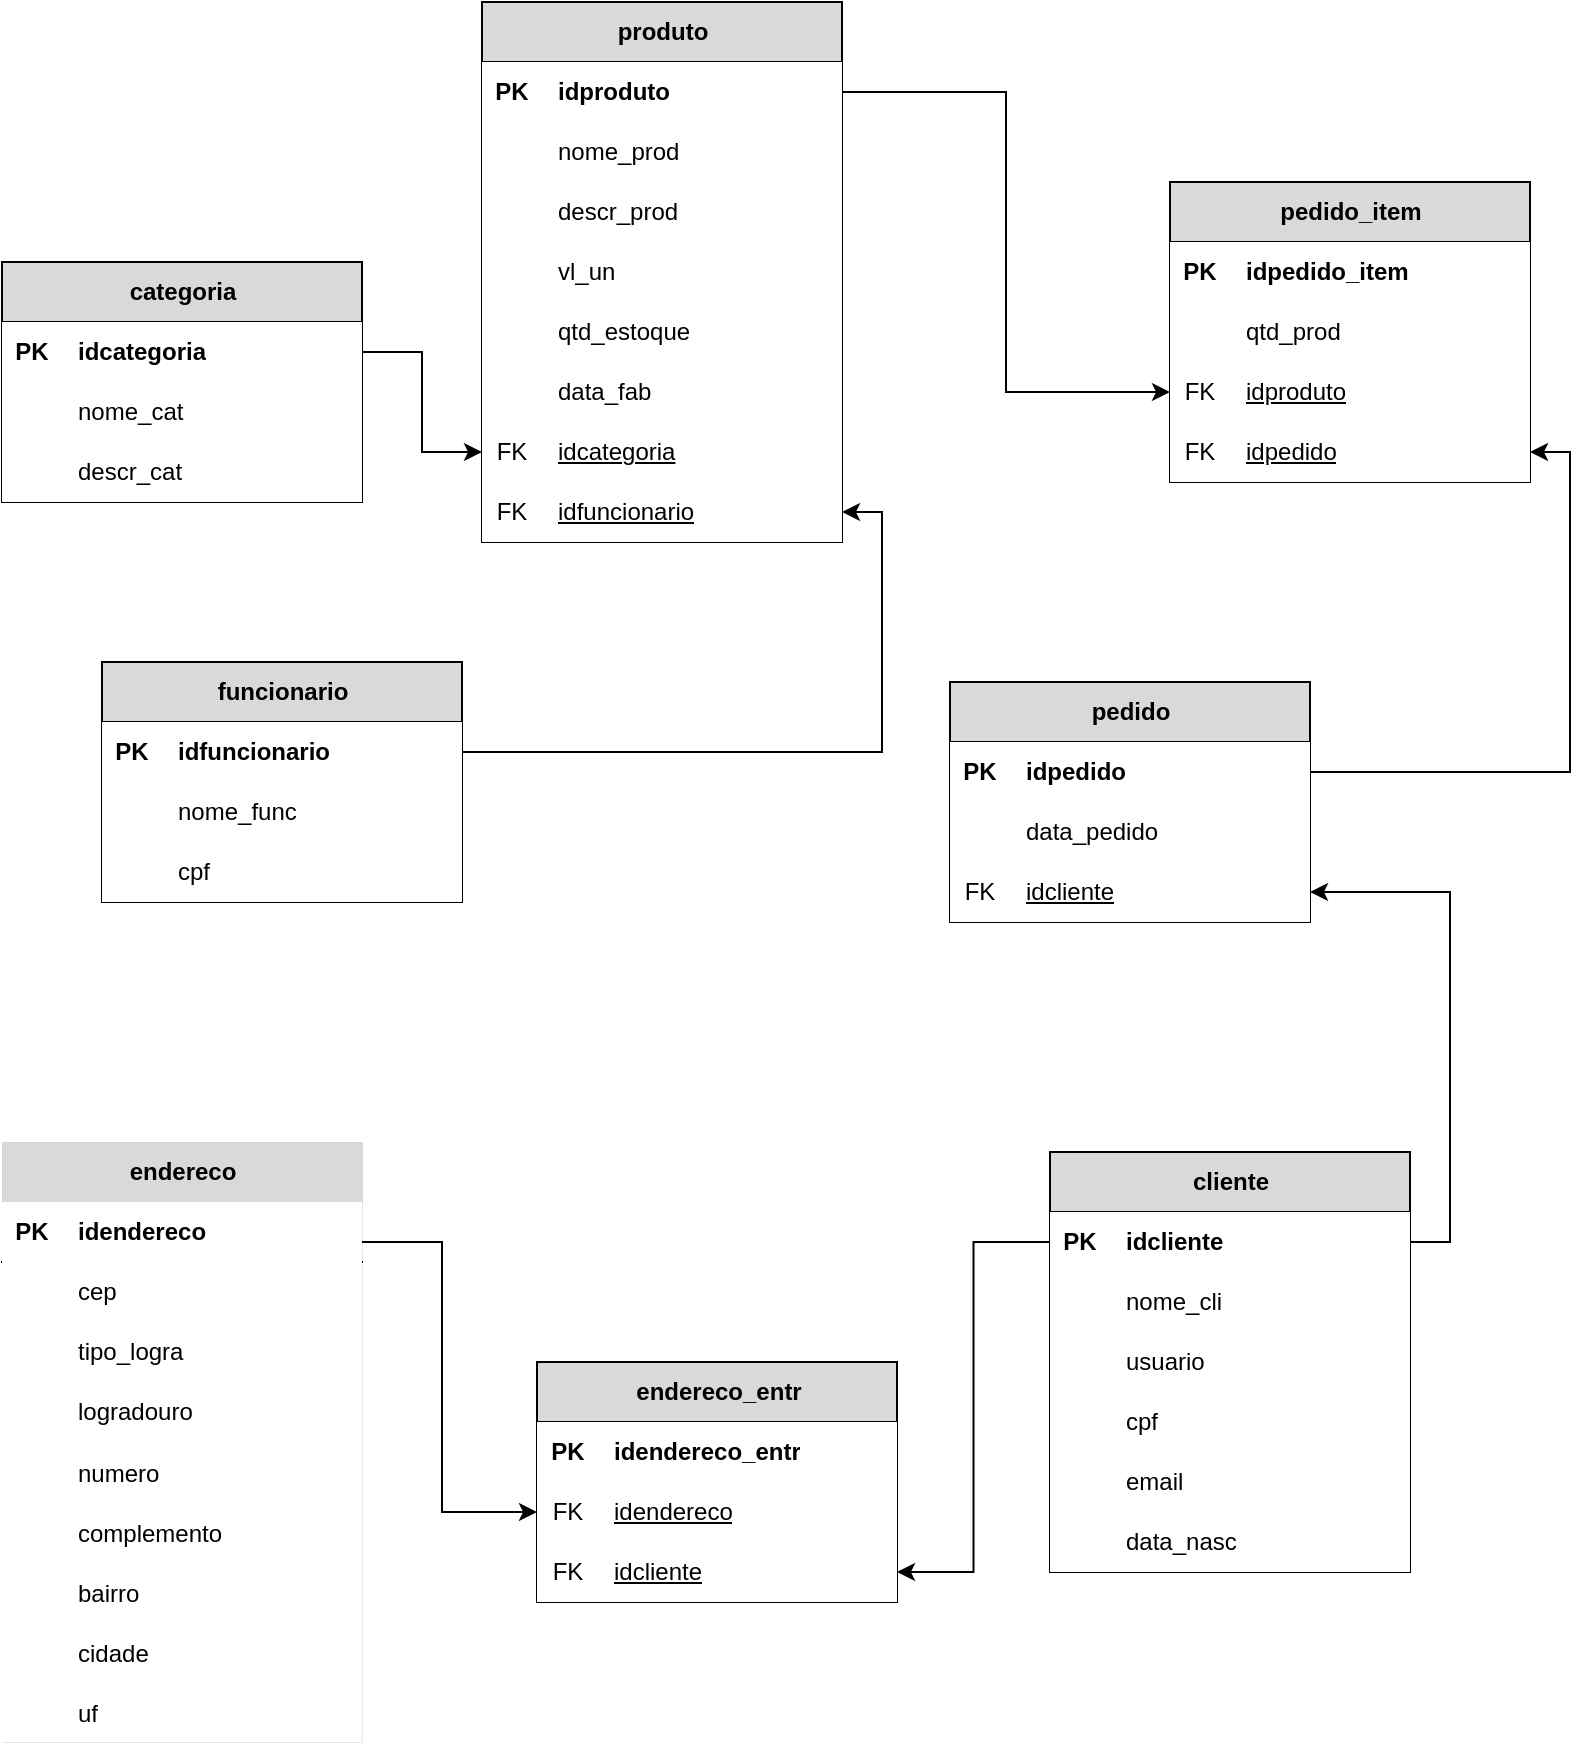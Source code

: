 <mxfile version="21.6.8" type="device">
  <diagram name="Página-1" id="SqlfIfdP9jmHgdtaWVgA">
    <mxGraphModel dx="1671" dy="875" grid="1" gridSize="10" guides="1" tooltips="1" connect="1" arrows="1" fold="1" page="1" pageScale="1" pageWidth="827" pageHeight="1169" math="0" shadow="0">
      <root>
        <mxCell id="0" />
        <mxCell id="1" parent="0" />
        <object label="produto" teste="" id="trJYCYv_zOvVuftPMoXg-10">
          <mxCell style="shape=table;startSize=30;container=1;collapsible=1;childLayout=tableLayout;fixedRows=1;rowLines=0;fontStyle=1;align=center;resizeLast=1;html=1;fillColor=#D9D9D9;swimlaneLine=1;" parent="1" vertex="1">
            <mxGeometry x="260" y="270" width="180" height="270" as="geometry">
              <mxRectangle x="304" y="270" width="90" height="30" as="alternateBounds" />
            </mxGeometry>
          </mxCell>
        </object>
        <mxCell id="trJYCYv_zOvVuftPMoXg-11" value="" style="shape=tableRow;horizontal=0;startSize=0;swimlaneHead=0;swimlaneBody=0;collapsible=0;dropTarget=0;points=[[0,0.5],[1,0.5]];portConstraint=eastwest;top=0;left=0;right=0;bottom=1;" parent="trJYCYv_zOvVuftPMoXg-10" vertex="1">
          <mxGeometry y="30" width="180" height="30" as="geometry" />
        </mxCell>
        <mxCell id="trJYCYv_zOvVuftPMoXg-12" value="PK" style="shape=partialRectangle;connectable=0;top=0;left=0;bottom=0;right=0;fontStyle=1;overflow=hidden;whiteSpace=wrap;html=1;" parent="trJYCYv_zOvVuftPMoXg-11" vertex="1">
          <mxGeometry width="30" height="30" as="geometry">
            <mxRectangle width="30" height="30" as="alternateBounds" />
          </mxGeometry>
        </mxCell>
        <mxCell id="trJYCYv_zOvVuftPMoXg-13" value="idproduto" style="shape=partialRectangle;connectable=0;top=0;left=0;bottom=0;right=0;align=left;spacingLeft=6;fontStyle=1;overflow=hidden;whiteSpace=wrap;html=1;" parent="trJYCYv_zOvVuftPMoXg-11" vertex="1">
          <mxGeometry x="30" width="150" height="30" as="geometry">
            <mxRectangle width="150" height="30" as="alternateBounds" />
          </mxGeometry>
        </mxCell>
        <mxCell id="trJYCYv_zOvVuftPMoXg-14" value="" style="shape=tableRow;horizontal=0;startSize=0;swimlaneHead=0;swimlaneBody=0;collapsible=0;dropTarget=0;points=[[0,0.5],[1,0.5]];portConstraint=eastwest;top=0;left=0;right=0;bottom=0;" parent="trJYCYv_zOvVuftPMoXg-10" vertex="1">
          <mxGeometry y="60" width="180" height="30" as="geometry" />
        </mxCell>
        <mxCell id="trJYCYv_zOvVuftPMoXg-15" value="" style="shape=partialRectangle;connectable=0;top=0;left=0;bottom=0;right=0;editable=1;overflow=hidden;whiteSpace=wrap;html=1;" parent="trJYCYv_zOvVuftPMoXg-14" vertex="1">
          <mxGeometry width="30" height="30" as="geometry">
            <mxRectangle width="30" height="30" as="alternateBounds" />
          </mxGeometry>
        </mxCell>
        <mxCell id="trJYCYv_zOvVuftPMoXg-16" value="nome_prod" style="shape=partialRectangle;connectable=0;top=0;left=0;bottom=0;right=0;align=left;spacingLeft=6;overflow=hidden;whiteSpace=wrap;html=1;" parent="trJYCYv_zOvVuftPMoXg-14" vertex="1">
          <mxGeometry x="30" width="150" height="30" as="geometry">
            <mxRectangle width="150" height="30" as="alternateBounds" />
          </mxGeometry>
        </mxCell>
        <mxCell id="trJYCYv_zOvVuftPMoXg-17" value="" style="shape=tableRow;horizontal=0;startSize=0;swimlaneHead=0;swimlaneBody=0;collapsible=0;dropTarget=0;points=[[0,0.5],[1,0.5]];portConstraint=eastwest;top=0;left=0;right=0;bottom=0;" parent="trJYCYv_zOvVuftPMoXg-10" vertex="1">
          <mxGeometry y="90" width="180" height="30" as="geometry" />
        </mxCell>
        <mxCell id="trJYCYv_zOvVuftPMoXg-18" value="" style="shape=partialRectangle;connectable=0;top=0;left=0;bottom=0;right=0;editable=1;overflow=hidden;whiteSpace=wrap;html=1;" parent="trJYCYv_zOvVuftPMoXg-17" vertex="1">
          <mxGeometry width="30" height="30" as="geometry">
            <mxRectangle width="30" height="30" as="alternateBounds" />
          </mxGeometry>
        </mxCell>
        <mxCell id="trJYCYv_zOvVuftPMoXg-19" value="descr_prod" style="shape=partialRectangle;connectable=0;top=0;left=0;bottom=0;right=0;align=left;spacingLeft=6;overflow=hidden;whiteSpace=wrap;html=1;" parent="trJYCYv_zOvVuftPMoXg-17" vertex="1">
          <mxGeometry x="30" width="150" height="30" as="geometry">
            <mxRectangle width="150" height="30" as="alternateBounds" />
          </mxGeometry>
        </mxCell>
        <mxCell id="trJYCYv_zOvVuftPMoXg-20" value="" style="shape=tableRow;horizontal=0;startSize=0;swimlaneHead=0;swimlaneBody=0;collapsible=0;dropTarget=0;points=[[0,0.5],[1,0.5]];portConstraint=eastwest;top=0;left=0;right=0;bottom=0;" parent="trJYCYv_zOvVuftPMoXg-10" vertex="1">
          <mxGeometry y="120" width="180" height="30" as="geometry" />
        </mxCell>
        <mxCell id="trJYCYv_zOvVuftPMoXg-21" value="" style="shape=partialRectangle;connectable=0;top=0;left=0;bottom=0;right=0;editable=1;overflow=hidden;whiteSpace=wrap;html=1;" parent="trJYCYv_zOvVuftPMoXg-20" vertex="1">
          <mxGeometry width="30" height="30" as="geometry">
            <mxRectangle width="30" height="30" as="alternateBounds" />
          </mxGeometry>
        </mxCell>
        <mxCell id="trJYCYv_zOvVuftPMoXg-22" value="vl_un" style="shape=partialRectangle;connectable=0;top=0;left=0;bottom=0;right=0;align=left;spacingLeft=6;overflow=hidden;whiteSpace=wrap;html=1;" parent="trJYCYv_zOvVuftPMoXg-20" vertex="1">
          <mxGeometry x="30" width="150" height="30" as="geometry">
            <mxRectangle width="150" height="30" as="alternateBounds" />
          </mxGeometry>
        </mxCell>
        <mxCell id="trJYCYv_zOvVuftPMoXg-48" value="" style="shape=tableRow;horizontal=0;startSize=0;swimlaneHead=0;swimlaneBody=0;collapsible=0;dropTarget=0;points=[[0,0.5],[1,0.5]];portConstraint=eastwest;top=0;left=0;right=0;bottom=0;fontFamily=Helvetica;fontSize=12;html=1;" parent="trJYCYv_zOvVuftPMoXg-10" vertex="1">
          <mxGeometry y="150" width="180" height="30" as="geometry" />
        </mxCell>
        <mxCell id="trJYCYv_zOvVuftPMoXg-49" value="" style="shape=partialRectangle;connectable=0;top=0;left=0;bottom=0;right=0;editable=1;overflow=hidden;fontFamily=Helvetica;fontSize=12;html=1;" parent="trJYCYv_zOvVuftPMoXg-48" vertex="1">
          <mxGeometry width="30" height="30" as="geometry">
            <mxRectangle width="30" height="30" as="alternateBounds" />
          </mxGeometry>
        </mxCell>
        <mxCell id="trJYCYv_zOvVuftPMoXg-50" value="qtd_estoque" style="shape=partialRectangle;connectable=0;top=0;left=0;bottom=0;right=0;align=left;spacingLeft=6;overflow=hidden;fontFamily=Helvetica;fontSize=12;html=1;" parent="trJYCYv_zOvVuftPMoXg-48" vertex="1">
          <mxGeometry x="30" width="150" height="30" as="geometry">
            <mxRectangle width="150" height="30" as="alternateBounds" />
          </mxGeometry>
        </mxCell>
        <mxCell id="trJYCYv_zOvVuftPMoXg-40" value="" style="shape=tableRow;horizontal=0;startSize=0;swimlaneHead=0;swimlaneBody=0;collapsible=0;dropTarget=0;points=[[0,0.5],[1,0.5]];portConstraint=eastwest;top=0;left=0;right=0;bottom=0;" parent="trJYCYv_zOvVuftPMoXg-10" vertex="1">
          <mxGeometry y="180" width="180" height="30" as="geometry" />
        </mxCell>
        <mxCell id="trJYCYv_zOvVuftPMoXg-41" value="" style="shape=partialRectangle;connectable=0;top=0;left=0;bottom=0;right=0;editable=1;overflow=hidden;whiteSpace=wrap;html=1;" parent="trJYCYv_zOvVuftPMoXg-40" vertex="1">
          <mxGeometry width="30" height="30" as="geometry">
            <mxRectangle width="30" height="30" as="alternateBounds" />
          </mxGeometry>
        </mxCell>
        <mxCell id="trJYCYv_zOvVuftPMoXg-42" value="data_fab" style="shape=partialRectangle;connectable=0;top=0;left=0;bottom=0;right=0;align=left;spacingLeft=6;overflow=hidden;whiteSpace=wrap;html=1;" parent="trJYCYv_zOvVuftPMoXg-40" vertex="1">
          <mxGeometry x="30" width="150" height="30" as="geometry">
            <mxRectangle width="150" height="30" as="alternateBounds" />
          </mxGeometry>
        </mxCell>
        <mxCell id="trJYCYv_zOvVuftPMoXg-67" value="" style="shape=tableRow;horizontal=0;startSize=0;swimlaneHead=0;swimlaneBody=0;collapsible=0;dropTarget=0;points=[[0,0.5],[1,0.5]];portConstraint=eastwest;top=0;left=0;right=0;bottom=0;fontFamily=Helvetica;fontSize=12;html=1;" parent="trJYCYv_zOvVuftPMoXg-10" vertex="1">
          <mxGeometry y="210" width="180" height="30" as="geometry" />
        </mxCell>
        <mxCell id="trJYCYv_zOvVuftPMoXg-68" value="FK" style="shape=partialRectangle;connectable=0;top=0;left=0;bottom=0;right=0;fontStyle=0;overflow=hidden;whiteSpace=wrap;html=1;fontFamily=Helvetica;fontSize=12;" parent="trJYCYv_zOvVuftPMoXg-67" vertex="1">
          <mxGeometry width="30" height="30" as="geometry">
            <mxRectangle width="30" height="30" as="alternateBounds" />
          </mxGeometry>
        </mxCell>
        <mxCell id="trJYCYv_zOvVuftPMoXg-69" value="idcategoria" style="shape=partialRectangle;connectable=0;top=0;left=0;bottom=0;right=0;align=left;spacingLeft=6;fontStyle=4;overflow=hidden;whiteSpace=wrap;html=1;fontFamily=Helvetica;fontSize=12;" parent="trJYCYv_zOvVuftPMoXg-67" vertex="1">
          <mxGeometry x="30" width="150" height="30" as="geometry">
            <mxRectangle width="150" height="30" as="alternateBounds" />
          </mxGeometry>
        </mxCell>
        <mxCell id="72W1uvyAMA6J5yTFN06m-13" value="" style="shape=tableRow;horizontal=0;startSize=0;swimlaneHead=0;swimlaneBody=0;collapsible=0;dropTarget=0;points=[[0,0.5],[1,0.5]];portConstraint=eastwest;top=0;left=0;right=0;bottom=0;fontFamily=Helvetica;fontSize=12;html=1;" vertex="1" parent="trJYCYv_zOvVuftPMoXg-10">
          <mxGeometry y="240" width="180" height="30" as="geometry" />
        </mxCell>
        <mxCell id="72W1uvyAMA6J5yTFN06m-14" value="FK" style="shape=partialRectangle;connectable=0;top=0;left=0;bottom=0;right=0;fontStyle=0;overflow=hidden;whiteSpace=wrap;html=1;fontFamily=Helvetica;fontSize=12;" vertex="1" parent="72W1uvyAMA6J5yTFN06m-13">
          <mxGeometry width="30" height="30" as="geometry">
            <mxRectangle width="30" height="30" as="alternateBounds" />
          </mxGeometry>
        </mxCell>
        <mxCell id="72W1uvyAMA6J5yTFN06m-15" value="idfuncionario" style="shape=partialRectangle;connectable=0;top=0;left=0;bottom=0;right=0;align=left;spacingLeft=6;fontStyle=4;overflow=hidden;whiteSpace=wrap;html=1;fontFamily=Helvetica;fontSize=12;" vertex="1" parent="72W1uvyAMA6J5yTFN06m-13">
          <mxGeometry x="30" width="150" height="30" as="geometry">
            <mxRectangle width="150" height="30" as="alternateBounds" />
          </mxGeometry>
        </mxCell>
        <mxCell id="trJYCYv_zOvVuftPMoXg-51" value="categoria" style="shape=table;startSize=30;container=1;collapsible=1;childLayout=tableLayout;fixedRows=1;rowLines=0;fontStyle=1;align=center;resizeLast=1;html=1;fontFamily=Helvetica;fontSize=12;fillColor=#D9D9D9;" parent="1" vertex="1">
          <mxGeometry x="20" y="400" width="180" height="120" as="geometry" />
        </mxCell>
        <mxCell id="trJYCYv_zOvVuftPMoXg-52" value="" style="shape=tableRow;horizontal=0;startSize=0;swimlaneHead=0;swimlaneBody=0;collapsible=0;dropTarget=0;points=[[0,0.5],[1,0.5]];portConstraint=eastwest;top=0;left=0;right=0;bottom=1;fontFamily=Helvetica;fontSize=12;html=1;" parent="trJYCYv_zOvVuftPMoXg-51" vertex="1">
          <mxGeometry y="30" width="180" height="30" as="geometry" />
        </mxCell>
        <mxCell id="trJYCYv_zOvVuftPMoXg-53" value="PK" style="shape=partialRectangle;connectable=0;top=0;left=0;bottom=0;right=0;fontStyle=1;overflow=hidden;whiteSpace=wrap;html=1;fontFamily=Helvetica;fontSize=12;" parent="trJYCYv_zOvVuftPMoXg-52" vertex="1">
          <mxGeometry width="30" height="30" as="geometry">
            <mxRectangle width="30" height="30" as="alternateBounds" />
          </mxGeometry>
        </mxCell>
        <mxCell id="trJYCYv_zOvVuftPMoXg-54" value="idcategoria" style="shape=partialRectangle;connectable=0;top=0;left=0;bottom=0;right=0;align=left;spacingLeft=6;fontStyle=1;overflow=hidden;whiteSpace=wrap;html=1;fontFamily=Helvetica;fontSize=12;" parent="trJYCYv_zOvVuftPMoXg-52" vertex="1">
          <mxGeometry x="30" width="150" height="30" as="geometry">
            <mxRectangle width="150" height="30" as="alternateBounds" />
          </mxGeometry>
        </mxCell>
        <mxCell id="trJYCYv_zOvVuftPMoXg-55" value="" style="shape=tableRow;horizontal=0;startSize=0;swimlaneHead=0;swimlaneBody=0;collapsible=0;dropTarget=0;points=[[0,0.5],[1,0.5]];portConstraint=eastwest;top=0;left=0;right=0;bottom=0;fontFamily=Helvetica;fontSize=12;html=1;" parent="trJYCYv_zOvVuftPMoXg-51" vertex="1">
          <mxGeometry y="60" width="180" height="30" as="geometry" />
        </mxCell>
        <mxCell id="trJYCYv_zOvVuftPMoXg-56" value="" style="shape=partialRectangle;connectable=0;top=0;left=0;bottom=0;right=0;editable=1;overflow=hidden;whiteSpace=wrap;html=1;fontFamily=Helvetica;fontSize=12;" parent="trJYCYv_zOvVuftPMoXg-55" vertex="1">
          <mxGeometry width="30" height="30" as="geometry">
            <mxRectangle width="30" height="30" as="alternateBounds" />
          </mxGeometry>
        </mxCell>
        <mxCell id="trJYCYv_zOvVuftPMoXg-57" value="nome_cat" style="shape=partialRectangle;connectable=0;top=0;left=0;bottom=0;right=0;align=left;spacingLeft=6;overflow=hidden;whiteSpace=wrap;html=1;fontFamily=Helvetica;fontSize=12;" parent="trJYCYv_zOvVuftPMoXg-55" vertex="1">
          <mxGeometry x="30" width="150" height="30" as="geometry">
            <mxRectangle width="150" height="30" as="alternateBounds" />
          </mxGeometry>
        </mxCell>
        <mxCell id="trJYCYv_zOvVuftPMoXg-64" value="" style="shape=tableRow;horizontal=0;startSize=0;swimlaneHead=0;swimlaneBody=0;collapsible=0;dropTarget=0;points=[[0,0.5],[1,0.5]];portConstraint=eastwest;top=0;left=0;right=0;bottom=0;fontFamily=Helvetica;fontSize=12;html=1;" parent="trJYCYv_zOvVuftPMoXg-51" vertex="1">
          <mxGeometry y="90" width="180" height="30" as="geometry" />
        </mxCell>
        <mxCell id="trJYCYv_zOvVuftPMoXg-65" value="" style="shape=partialRectangle;connectable=0;top=0;left=0;bottom=0;right=0;editable=1;overflow=hidden;fontFamily=Helvetica;fontSize=12;html=1;" parent="trJYCYv_zOvVuftPMoXg-64" vertex="1">
          <mxGeometry width="30" height="30" as="geometry">
            <mxRectangle width="30" height="30" as="alternateBounds" />
          </mxGeometry>
        </mxCell>
        <mxCell id="trJYCYv_zOvVuftPMoXg-66" value="descr_cat" style="shape=partialRectangle;connectable=0;top=0;left=0;bottom=0;right=0;align=left;spacingLeft=6;overflow=hidden;fontFamily=Helvetica;fontSize=12;html=1;" parent="trJYCYv_zOvVuftPMoXg-64" vertex="1">
          <mxGeometry x="30" width="150" height="30" as="geometry">
            <mxRectangle width="150" height="30" as="alternateBounds" />
          </mxGeometry>
        </mxCell>
        <mxCell id="trJYCYv_zOvVuftPMoXg-71" style="edgeStyle=orthogonalEdgeStyle;rounded=0;orthogonalLoop=1;jettySize=auto;html=1;exitX=1;exitY=0.5;exitDx=0;exitDy=0;entryX=0;entryY=0.5;entryDx=0;entryDy=0;fontFamily=Helvetica;fontSize=12;fontColor=default;" parent="1" source="trJYCYv_zOvVuftPMoXg-52" target="trJYCYv_zOvVuftPMoXg-67" edge="1">
          <mxGeometry relative="1" as="geometry" />
        </mxCell>
        <mxCell id="trJYCYv_zOvVuftPMoXg-72" value="cliente" style="shape=table;startSize=30;container=1;collapsible=1;childLayout=tableLayout;fixedRows=1;rowLines=0;fontStyle=1;align=center;resizeLast=1;html=1;fontFamily=Helvetica;fontSize=12;fillColor=#D9D9D9;swimlaneFillColor=none;" parent="1" vertex="1">
          <mxGeometry x="544" y="845" width="180" height="210" as="geometry" />
        </mxCell>
        <mxCell id="trJYCYv_zOvVuftPMoXg-73" value="" style="shape=tableRow;horizontal=0;startSize=0;swimlaneHead=0;swimlaneBody=0;collapsible=0;dropTarget=0;points=[[0,0.5],[1,0.5]];portConstraint=eastwest;top=0;left=0;right=0;bottom=1;fontFamily=Helvetica;fontSize=12;html=1;" parent="trJYCYv_zOvVuftPMoXg-72" vertex="1">
          <mxGeometry y="30" width="180" height="30" as="geometry" />
        </mxCell>
        <mxCell id="trJYCYv_zOvVuftPMoXg-74" value="PK" style="shape=partialRectangle;connectable=0;top=0;left=0;bottom=0;right=0;fontStyle=1;overflow=hidden;whiteSpace=wrap;html=1;fontFamily=Helvetica;fontSize=12;" parent="trJYCYv_zOvVuftPMoXg-73" vertex="1">
          <mxGeometry width="30" height="30" as="geometry">
            <mxRectangle width="30" height="30" as="alternateBounds" />
          </mxGeometry>
        </mxCell>
        <mxCell id="trJYCYv_zOvVuftPMoXg-75" value="idcliente" style="shape=partialRectangle;connectable=0;top=0;left=0;bottom=0;right=0;align=left;spacingLeft=6;fontStyle=1;overflow=hidden;whiteSpace=wrap;html=1;fontFamily=Helvetica;fontSize=12;" parent="trJYCYv_zOvVuftPMoXg-73" vertex="1">
          <mxGeometry x="30" width="150" height="30" as="geometry">
            <mxRectangle width="150" height="30" as="alternateBounds" />
          </mxGeometry>
        </mxCell>
        <mxCell id="trJYCYv_zOvVuftPMoXg-76" value="" style="shape=tableRow;horizontal=0;startSize=0;swimlaneHead=0;swimlaneBody=0;collapsible=0;dropTarget=0;points=[[0,0.5],[1,0.5]];portConstraint=eastwest;top=0;left=0;right=0;bottom=0;fontFamily=Helvetica;fontSize=12;html=1;" parent="trJYCYv_zOvVuftPMoXg-72" vertex="1">
          <mxGeometry y="60" width="180" height="30" as="geometry" />
        </mxCell>
        <mxCell id="trJYCYv_zOvVuftPMoXg-77" value="" style="shape=partialRectangle;connectable=0;top=0;left=0;bottom=0;right=0;editable=1;overflow=hidden;whiteSpace=wrap;html=1;fontFamily=Helvetica;fontSize=12;" parent="trJYCYv_zOvVuftPMoXg-76" vertex="1">
          <mxGeometry width="30" height="30" as="geometry">
            <mxRectangle width="30" height="30" as="alternateBounds" />
          </mxGeometry>
        </mxCell>
        <mxCell id="trJYCYv_zOvVuftPMoXg-78" value="nome_cli" style="shape=partialRectangle;connectable=0;top=0;left=0;bottom=0;right=0;align=left;spacingLeft=6;overflow=hidden;whiteSpace=wrap;html=1;fontFamily=Helvetica;fontSize=12;" parent="trJYCYv_zOvVuftPMoXg-76" vertex="1">
          <mxGeometry x="30" width="150" height="30" as="geometry">
            <mxRectangle width="150" height="30" as="alternateBounds" />
          </mxGeometry>
        </mxCell>
        <mxCell id="trJYCYv_zOvVuftPMoXg-79" value="" style="shape=tableRow;horizontal=0;startSize=0;swimlaneHead=0;swimlaneBody=0;collapsible=0;dropTarget=0;points=[[0,0.5],[1,0.5]];portConstraint=eastwest;top=0;left=0;right=0;bottom=0;fontFamily=Helvetica;fontSize=12;html=1;" parent="trJYCYv_zOvVuftPMoXg-72" vertex="1">
          <mxGeometry y="90" width="180" height="30" as="geometry" />
        </mxCell>
        <mxCell id="trJYCYv_zOvVuftPMoXg-80" value="" style="shape=partialRectangle;connectable=0;top=0;left=0;bottom=0;right=0;editable=1;overflow=hidden;whiteSpace=wrap;html=1;fontFamily=Helvetica;fontSize=12;" parent="trJYCYv_zOvVuftPMoXg-79" vertex="1">
          <mxGeometry width="30" height="30" as="geometry">
            <mxRectangle width="30" height="30" as="alternateBounds" />
          </mxGeometry>
        </mxCell>
        <mxCell id="trJYCYv_zOvVuftPMoXg-81" value="usuario" style="shape=partialRectangle;connectable=0;top=0;left=0;bottom=0;right=0;align=left;spacingLeft=6;overflow=hidden;whiteSpace=wrap;html=1;fontFamily=Helvetica;fontSize=12;" parent="trJYCYv_zOvVuftPMoXg-79" vertex="1">
          <mxGeometry x="30" width="150" height="30" as="geometry">
            <mxRectangle width="150" height="30" as="alternateBounds" />
          </mxGeometry>
        </mxCell>
        <mxCell id="trJYCYv_zOvVuftPMoXg-85" value="" style="shape=tableRow;horizontal=0;startSize=0;swimlaneHead=0;swimlaneBody=0;collapsible=0;dropTarget=0;points=[[0,0.5],[1,0.5]];portConstraint=eastwest;top=0;left=0;right=0;bottom=0;fontFamily=Helvetica;fontSize=12;html=1;" parent="trJYCYv_zOvVuftPMoXg-72" vertex="1">
          <mxGeometry y="120" width="180" height="30" as="geometry" />
        </mxCell>
        <mxCell id="trJYCYv_zOvVuftPMoXg-86" value="" style="shape=partialRectangle;connectable=0;top=0;left=0;bottom=0;right=0;editable=1;overflow=hidden;fontFamily=Helvetica;fontSize=12;html=1;" parent="trJYCYv_zOvVuftPMoXg-85" vertex="1">
          <mxGeometry width="30" height="30" as="geometry">
            <mxRectangle width="30" height="30" as="alternateBounds" />
          </mxGeometry>
        </mxCell>
        <mxCell id="trJYCYv_zOvVuftPMoXg-87" value="cpf" style="shape=partialRectangle;connectable=0;top=0;left=0;bottom=0;right=0;align=left;spacingLeft=6;overflow=hidden;fontFamily=Helvetica;fontSize=12;html=1;" parent="trJYCYv_zOvVuftPMoXg-85" vertex="1">
          <mxGeometry x="30" width="150" height="30" as="geometry">
            <mxRectangle width="150" height="30" as="alternateBounds" />
          </mxGeometry>
        </mxCell>
        <mxCell id="trJYCYv_zOvVuftPMoXg-88" value="" style="shape=tableRow;horizontal=0;startSize=0;swimlaneHead=0;swimlaneBody=0;collapsible=0;dropTarget=0;points=[[0,0.5],[1,0.5]];portConstraint=eastwest;top=0;left=0;right=0;bottom=0;fontFamily=Helvetica;fontSize=12;html=1;" parent="trJYCYv_zOvVuftPMoXg-72" vertex="1">
          <mxGeometry y="150" width="180" height="30" as="geometry" />
        </mxCell>
        <mxCell id="trJYCYv_zOvVuftPMoXg-89" value="" style="shape=partialRectangle;connectable=0;top=0;left=0;bottom=0;right=0;editable=1;overflow=hidden;fontFamily=Helvetica;fontSize=12;html=1;" parent="trJYCYv_zOvVuftPMoXg-88" vertex="1">
          <mxGeometry width="30" height="30" as="geometry">
            <mxRectangle width="30" height="30" as="alternateBounds" />
          </mxGeometry>
        </mxCell>
        <mxCell id="trJYCYv_zOvVuftPMoXg-90" value="email" style="shape=partialRectangle;connectable=0;top=0;left=0;bottom=0;right=0;align=left;spacingLeft=6;overflow=hidden;fontFamily=Helvetica;fontSize=12;html=1;" parent="trJYCYv_zOvVuftPMoXg-88" vertex="1">
          <mxGeometry x="30" width="150" height="30" as="geometry">
            <mxRectangle width="150" height="30" as="alternateBounds" />
          </mxGeometry>
        </mxCell>
        <mxCell id="trJYCYv_zOvVuftPMoXg-82" value="" style="shape=tableRow;horizontal=0;startSize=0;swimlaneHead=0;swimlaneBody=0;collapsible=0;dropTarget=0;points=[[0,0.5],[1,0.5]];portConstraint=eastwest;top=0;left=0;right=0;bottom=0;fontFamily=Helvetica;fontSize=12;html=1;" parent="trJYCYv_zOvVuftPMoXg-72" vertex="1">
          <mxGeometry y="180" width="180" height="30" as="geometry" />
        </mxCell>
        <mxCell id="trJYCYv_zOvVuftPMoXg-83" value="" style="shape=partialRectangle;connectable=0;top=0;left=0;bottom=0;right=0;editable=1;overflow=hidden;whiteSpace=wrap;html=1;fontFamily=Helvetica;fontSize=12;" parent="trJYCYv_zOvVuftPMoXg-82" vertex="1">
          <mxGeometry width="30" height="30" as="geometry">
            <mxRectangle width="30" height="30" as="alternateBounds" />
          </mxGeometry>
        </mxCell>
        <mxCell id="trJYCYv_zOvVuftPMoXg-84" value="data_nasc" style="shape=partialRectangle;connectable=0;top=0;left=0;bottom=0;right=0;align=left;spacingLeft=6;overflow=hidden;whiteSpace=wrap;html=1;fontFamily=Helvetica;fontSize=12;" parent="trJYCYv_zOvVuftPMoXg-82" vertex="1">
          <mxGeometry x="30" width="150" height="30" as="geometry">
            <mxRectangle width="150" height="30" as="alternateBounds" />
          </mxGeometry>
        </mxCell>
        <mxCell id="trJYCYv_zOvVuftPMoXg-119" value="endereco_entr" style="shape=table;startSize=30;container=1;collapsible=1;childLayout=tableLayout;fixedRows=1;rowLines=0;fontStyle=1;align=center;resizeLast=1;html=1;fontFamily=Helvetica;fontSize=12;fillColor=#D9D9D9;" parent="1" vertex="1">
          <mxGeometry x="287.5" y="950" width="180" height="120" as="geometry" />
        </mxCell>
        <mxCell id="trJYCYv_zOvVuftPMoXg-120" value="" style="shape=tableRow;horizontal=0;startSize=0;swimlaneHead=0;swimlaneBody=0;collapsible=0;dropTarget=0;points=[[0,0.5],[1,0.5]];portConstraint=eastwest;top=0;left=0;right=0;bottom=1;fontFamily=Helvetica;fontSize=12;html=1;" parent="trJYCYv_zOvVuftPMoXg-119" vertex="1">
          <mxGeometry y="30" width="180" height="30" as="geometry" />
        </mxCell>
        <mxCell id="trJYCYv_zOvVuftPMoXg-121" value="PK" style="shape=partialRectangle;connectable=0;top=0;left=0;bottom=0;right=0;fontStyle=1;overflow=hidden;whiteSpace=wrap;html=1;fontFamily=Helvetica;fontSize=12;" parent="trJYCYv_zOvVuftPMoXg-120" vertex="1">
          <mxGeometry width="30" height="30" as="geometry">
            <mxRectangle width="30" height="30" as="alternateBounds" />
          </mxGeometry>
        </mxCell>
        <mxCell id="trJYCYv_zOvVuftPMoXg-122" value="idendereco_entr" style="shape=partialRectangle;connectable=0;top=0;left=0;bottom=0;right=0;align=left;spacingLeft=6;fontStyle=1;overflow=hidden;whiteSpace=wrap;html=1;fontFamily=Helvetica;fontSize=12;" parent="trJYCYv_zOvVuftPMoXg-120" vertex="1">
          <mxGeometry x="30" width="150" height="30" as="geometry">
            <mxRectangle width="150" height="30" as="alternateBounds" />
          </mxGeometry>
        </mxCell>
        <mxCell id="trJYCYv_zOvVuftPMoXg-140" value="" style="shape=tableRow;horizontal=0;startSize=0;swimlaneHead=0;swimlaneBody=0;collapsible=0;dropTarget=0;points=[[0,0.5],[1,0.5]];portConstraint=eastwest;top=0;left=0;right=0;bottom=0;fontFamily=Helvetica;fontSize=12;html=1;" parent="trJYCYv_zOvVuftPMoXg-119" vertex="1">
          <mxGeometry y="60" width="180" height="30" as="geometry" />
        </mxCell>
        <mxCell id="trJYCYv_zOvVuftPMoXg-141" value="FK" style="shape=partialRectangle;connectable=0;top=0;left=0;bottom=0;right=0;fontStyle=0;overflow=hidden;whiteSpace=wrap;html=1;fontFamily=Helvetica;fontSize=12;" parent="trJYCYv_zOvVuftPMoXg-140" vertex="1">
          <mxGeometry width="30" height="30" as="geometry">
            <mxRectangle width="30" height="30" as="alternateBounds" />
          </mxGeometry>
        </mxCell>
        <mxCell id="trJYCYv_zOvVuftPMoXg-142" value="idendereco" style="shape=partialRectangle;connectable=0;top=0;left=0;bottom=0;right=0;align=left;spacingLeft=6;fontStyle=4;overflow=hidden;whiteSpace=wrap;html=1;fontFamily=Helvetica;fontSize=12;" parent="trJYCYv_zOvVuftPMoXg-140" vertex="1">
          <mxGeometry x="30" width="150" height="30" as="geometry">
            <mxRectangle width="150" height="30" as="alternateBounds" />
          </mxGeometry>
        </mxCell>
        <mxCell id="trJYCYv_zOvVuftPMoXg-143" value="" style="shape=tableRow;horizontal=0;startSize=0;swimlaneHead=0;swimlaneBody=0;collapsible=0;dropTarget=0;points=[[0,0.5],[1,0.5]];portConstraint=eastwest;top=0;left=0;right=0;bottom=0;fontFamily=Helvetica;fontSize=12;html=1;" parent="trJYCYv_zOvVuftPMoXg-119" vertex="1">
          <mxGeometry y="90" width="180" height="30" as="geometry" />
        </mxCell>
        <mxCell id="trJYCYv_zOvVuftPMoXg-144" value="FK" style="shape=partialRectangle;connectable=0;top=0;left=0;bottom=0;right=0;fontStyle=0;overflow=hidden;whiteSpace=wrap;html=1;fontFamily=Helvetica;fontSize=12;" parent="trJYCYv_zOvVuftPMoXg-143" vertex="1">
          <mxGeometry width="30" height="30" as="geometry">
            <mxRectangle width="30" height="30" as="alternateBounds" />
          </mxGeometry>
        </mxCell>
        <mxCell id="trJYCYv_zOvVuftPMoXg-145" value="idcliente" style="shape=partialRectangle;connectable=0;top=0;left=0;bottom=0;right=0;align=left;spacingLeft=6;fontStyle=4;overflow=hidden;whiteSpace=wrap;html=1;fontFamily=Helvetica;fontSize=12;" parent="trJYCYv_zOvVuftPMoXg-143" vertex="1">
          <mxGeometry x="30" width="150" height="30" as="geometry">
            <mxRectangle width="150" height="30" as="alternateBounds" />
          </mxGeometry>
        </mxCell>
        <mxCell id="trJYCYv_zOvVuftPMoXg-147" style="edgeStyle=orthogonalEdgeStyle;rounded=0;orthogonalLoop=1;jettySize=auto;html=1;exitX=0;exitY=0.5;exitDx=0;exitDy=0;entryX=1;entryY=0.5;entryDx=0;entryDy=0;fontFamily=Helvetica;fontSize=12;fontColor=default;" parent="1" source="trJYCYv_zOvVuftPMoXg-73" target="trJYCYv_zOvVuftPMoXg-143" edge="1">
          <mxGeometry relative="1" as="geometry" />
        </mxCell>
        <mxCell id="trJYCYv_zOvVuftPMoXg-148" value="pedido" style="shape=table;startSize=30;container=1;collapsible=1;childLayout=tableLayout;fixedRows=1;rowLines=0;fontStyle=1;align=center;resizeLast=1;html=1;fontFamily=Helvetica;fontSize=12;fillColor=#D9D9D9;" parent="1" vertex="1">
          <mxGeometry x="494" y="610" width="180" height="120" as="geometry" />
        </mxCell>
        <mxCell id="trJYCYv_zOvVuftPMoXg-149" value="" style="shape=tableRow;horizontal=0;startSize=0;swimlaneHead=0;swimlaneBody=0;collapsible=0;dropTarget=0;points=[[0,0.5],[1,0.5]];portConstraint=eastwest;top=0;left=0;right=0;bottom=1;fontFamily=Helvetica;fontSize=12;html=1;" parent="trJYCYv_zOvVuftPMoXg-148" vertex="1">
          <mxGeometry y="30" width="180" height="30" as="geometry" />
        </mxCell>
        <mxCell id="trJYCYv_zOvVuftPMoXg-150" value="PK" style="shape=partialRectangle;connectable=0;top=0;left=0;bottom=0;right=0;fontStyle=1;overflow=hidden;whiteSpace=wrap;html=1;fontFamily=Helvetica;fontSize=12;" parent="trJYCYv_zOvVuftPMoXg-149" vertex="1">
          <mxGeometry width="30" height="30" as="geometry">
            <mxRectangle width="30" height="30" as="alternateBounds" />
          </mxGeometry>
        </mxCell>
        <mxCell id="trJYCYv_zOvVuftPMoXg-151" value="idpedido" style="shape=partialRectangle;connectable=0;top=0;left=0;bottom=0;right=0;align=left;spacingLeft=6;fontStyle=1;overflow=hidden;whiteSpace=wrap;html=1;fontFamily=Helvetica;fontSize=12;" parent="trJYCYv_zOvVuftPMoXg-149" vertex="1">
          <mxGeometry x="30" width="150" height="30" as="geometry">
            <mxRectangle width="150" height="30" as="alternateBounds" />
          </mxGeometry>
        </mxCell>
        <mxCell id="trJYCYv_zOvVuftPMoXg-152" value="" style="shape=tableRow;horizontal=0;startSize=0;swimlaneHead=0;swimlaneBody=0;collapsible=0;dropTarget=0;points=[[0,0.5],[1,0.5]];portConstraint=eastwest;top=0;left=0;right=0;bottom=0;fontFamily=Helvetica;fontSize=12;html=1;" parent="trJYCYv_zOvVuftPMoXg-148" vertex="1">
          <mxGeometry y="60" width="180" height="30" as="geometry" />
        </mxCell>
        <mxCell id="trJYCYv_zOvVuftPMoXg-153" value="" style="shape=partialRectangle;connectable=0;top=0;left=0;bottom=0;right=0;editable=1;overflow=hidden;whiteSpace=wrap;html=1;fontFamily=Helvetica;fontSize=12;" parent="trJYCYv_zOvVuftPMoXg-152" vertex="1">
          <mxGeometry width="30" height="30" as="geometry">
            <mxRectangle width="30" height="30" as="alternateBounds" />
          </mxGeometry>
        </mxCell>
        <mxCell id="trJYCYv_zOvVuftPMoXg-154" value="data_pedido" style="shape=partialRectangle;connectable=0;top=0;left=0;bottom=0;right=0;align=left;spacingLeft=6;overflow=hidden;whiteSpace=wrap;html=1;fontFamily=Helvetica;fontSize=12;" parent="trJYCYv_zOvVuftPMoXg-152" vertex="1">
          <mxGeometry x="30" width="150" height="30" as="geometry">
            <mxRectangle width="150" height="30" as="alternateBounds" />
          </mxGeometry>
        </mxCell>
        <mxCell id="trJYCYv_zOvVuftPMoXg-161" value="" style="shape=tableRow;horizontal=0;startSize=0;swimlaneHead=0;swimlaneBody=0;collapsible=0;dropTarget=0;points=[[0,0.5],[1,0.5]];portConstraint=eastwest;top=0;left=0;right=0;bottom=0;fontFamily=Helvetica;fontSize=12;html=1;" parent="trJYCYv_zOvVuftPMoXg-148" vertex="1">
          <mxGeometry y="90" width="180" height="30" as="geometry" />
        </mxCell>
        <mxCell id="trJYCYv_zOvVuftPMoXg-162" value="FK" style="shape=partialRectangle;connectable=0;top=0;left=0;bottom=0;right=0;fontStyle=0;overflow=hidden;whiteSpace=wrap;html=1;fontFamily=Helvetica;fontSize=12;" parent="trJYCYv_zOvVuftPMoXg-161" vertex="1">
          <mxGeometry width="30" height="30" as="geometry">
            <mxRectangle width="30" height="30" as="alternateBounds" />
          </mxGeometry>
        </mxCell>
        <mxCell id="trJYCYv_zOvVuftPMoXg-163" value="idcliente" style="shape=partialRectangle;connectable=0;top=0;left=0;bottom=0;right=0;align=left;spacingLeft=6;fontStyle=4;overflow=hidden;whiteSpace=wrap;html=1;fontFamily=Helvetica;fontSize=12;" parent="trJYCYv_zOvVuftPMoXg-161" vertex="1">
          <mxGeometry x="30" width="150" height="30" as="geometry">
            <mxRectangle width="150" height="30" as="alternateBounds" />
          </mxGeometry>
        </mxCell>
        <mxCell id="trJYCYv_zOvVuftPMoXg-165" style="edgeStyle=orthogonalEdgeStyle;rounded=0;orthogonalLoop=1;jettySize=auto;html=1;exitX=1;exitY=0.5;exitDx=0;exitDy=0;fontFamily=Helvetica;fontSize=12;fontColor=default;" parent="1" source="trJYCYv_zOvVuftPMoXg-73" target="trJYCYv_zOvVuftPMoXg-161" edge="1">
          <mxGeometry relative="1" as="geometry" />
        </mxCell>
        <mxCell id="trJYCYv_zOvVuftPMoXg-166" value="pedido_item" style="shape=table;startSize=30;container=1;collapsible=1;childLayout=tableLayout;fixedRows=1;rowLines=0;fontStyle=1;align=center;resizeLast=1;html=1;fontFamily=Helvetica;fontSize=12;fillColor=#D9D9D9;" parent="1" vertex="1">
          <mxGeometry x="604" y="360" width="180" height="150" as="geometry" />
        </mxCell>
        <mxCell id="trJYCYv_zOvVuftPMoXg-167" value="" style="shape=tableRow;horizontal=0;startSize=0;swimlaneHead=0;swimlaneBody=0;collapsible=0;dropTarget=0;points=[[0,0.5],[1,0.5]];portConstraint=eastwest;top=0;left=0;right=0;bottom=1;fontFamily=Helvetica;fontSize=12;html=1;" parent="trJYCYv_zOvVuftPMoXg-166" vertex="1">
          <mxGeometry y="30" width="180" height="30" as="geometry" />
        </mxCell>
        <mxCell id="trJYCYv_zOvVuftPMoXg-168" value="PK" style="shape=partialRectangle;connectable=0;top=0;left=0;bottom=0;right=0;fontStyle=1;overflow=hidden;whiteSpace=wrap;html=1;fontFamily=Helvetica;fontSize=12;" parent="trJYCYv_zOvVuftPMoXg-167" vertex="1">
          <mxGeometry width="30" height="30" as="geometry">
            <mxRectangle width="30" height="30" as="alternateBounds" />
          </mxGeometry>
        </mxCell>
        <mxCell id="trJYCYv_zOvVuftPMoXg-169" value="idpedido_item" style="shape=partialRectangle;connectable=0;top=0;left=0;bottom=0;right=0;align=left;spacingLeft=6;fontStyle=1;overflow=hidden;whiteSpace=wrap;html=1;fontFamily=Helvetica;fontSize=12;" parent="trJYCYv_zOvVuftPMoXg-167" vertex="1">
          <mxGeometry x="30" width="150" height="30" as="geometry">
            <mxRectangle width="150" height="30" as="alternateBounds" />
          </mxGeometry>
        </mxCell>
        <mxCell id="trJYCYv_zOvVuftPMoXg-179" value="" style="shape=tableRow;horizontal=0;startSize=0;swimlaneHead=0;swimlaneBody=0;collapsible=0;dropTarget=0;points=[[0,0.5],[1,0.5]];portConstraint=eastwest;top=0;left=0;right=0;bottom=0;fontFamily=Helvetica;fontSize=12;html=1;" parent="trJYCYv_zOvVuftPMoXg-166" vertex="1">
          <mxGeometry y="60" width="180" height="30" as="geometry" />
        </mxCell>
        <mxCell id="trJYCYv_zOvVuftPMoXg-180" value="" style="shape=partialRectangle;connectable=0;top=0;left=0;bottom=0;right=0;editable=1;overflow=hidden;fontFamily=Helvetica;fontSize=12;html=1;" parent="trJYCYv_zOvVuftPMoXg-179" vertex="1">
          <mxGeometry width="30" height="30" as="geometry">
            <mxRectangle width="30" height="30" as="alternateBounds" />
          </mxGeometry>
        </mxCell>
        <mxCell id="trJYCYv_zOvVuftPMoXg-181" value="qtd_prod" style="shape=partialRectangle;connectable=0;top=0;left=0;bottom=0;right=0;align=left;spacingLeft=6;overflow=hidden;fontFamily=Helvetica;fontSize=12;html=1;" parent="trJYCYv_zOvVuftPMoXg-179" vertex="1">
          <mxGeometry x="30" width="150" height="30" as="geometry">
            <mxRectangle width="150" height="30" as="alternateBounds" />
          </mxGeometry>
        </mxCell>
        <mxCell id="trJYCYv_zOvVuftPMoXg-185" value="" style="shape=tableRow;horizontal=0;startSize=0;swimlaneHead=0;swimlaneBody=0;collapsible=0;dropTarget=0;points=[[0,0.5],[1,0.5]];portConstraint=eastwest;top=0;left=0;right=0;bottom=0;fontFamily=Helvetica;fontSize=12;html=1;" parent="trJYCYv_zOvVuftPMoXg-166" vertex="1">
          <mxGeometry y="90" width="180" height="30" as="geometry" />
        </mxCell>
        <mxCell id="trJYCYv_zOvVuftPMoXg-186" value="FK" style="shape=partialRectangle;connectable=0;top=0;left=0;bottom=0;right=0;fontStyle=0;overflow=hidden;whiteSpace=wrap;html=1;fontFamily=Helvetica;fontSize=12;" parent="trJYCYv_zOvVuftPMoXg-185" vertex="1">
          <mxGeometry width="30" height="30" as="geometry">
            <mxRectangle width="30" height="30" as="alternateBounds" />
          </mxGeometry>
        </mxCell>
        <mxCell id="trJYCYv_zOvVuftPMoXg-187" value="idproduto" style="shape=partialRectangle;connectable=0;top=0;left=0;bottom=0;right=0;align=left;spacingLeft=6;fontStyle=4;overflow=hidden;whiteSpace=wrap;html=1;fontFamily=Helvetica;fontSize=12;" parent="trJYCYv_zOvVuftPMoXg-185" vertex="1">
          <mxGeometry x="30" width="150" height="30" as="geometry">
            <mxRectangle width="150" height="30" as="alternateBounds" />
          </mxGeometry>
        </mxCell>
        <mxCell id="trJYCYv_zOvVuftPMoXg-182" value="" style="shape=tableRow;horizontal=0;startSize=0;swimlaneHead=0;swimlaneBody=0;collapsible=0;dropTarget=0;points=[[0,0.5],[1,0.5]];portConstraint=eastwest;top=0;left=0;right=0;bottom=0;fontFamily=Helvetica;fontSize=12;html=1;" parent="trJYCYv_zOvVuftPMoXg-166" vertex="1">
          <mxGeometry y="120" width="180" height="30" as="geometry" />
        </mxCell>
        <mxCell id="trJYCYv_zOvVuftPMoXg-183" value="FK" style="shape=partialRectangle;connectable=0;top=0;left=0;bottom=0;right=0;fontStyle=0;overflow=hidden;whiteSpace=wrap;html=1;fontFamily=Helvetica;fontSize=12;" parent="trJYCYv_zOvVuftPMoXg-182" vertex="1">
          <mxGeometry width="30" height="30" as="geometry">
            <mxRectangle width="30" height="30" as="alternateBounds" />
          </mxGeometry>
        </mxCell>
        <mxCell id="trJYCYv_zOvVuftPMoXg-184" value="idpedido" style="shape=partialRectangle;connectable=0;top=0;left=0;bottom=0;right=0;align=left;spacingLeft=6;fontStyle=4;overflow=hidden;whiteSpace=wrap;html=1;fontFamily=Helvetica;fontSize=12;" parent="trJYCYv_zOvVuftPMoXg-182" vertex="1">
          <mxGeometry x="30" width="150" height="30" as="geometry">
            <mxRectangle width="150" height="30" as="alternateBounds" />
          </mxGeometry>
        </mxCell>
        <mxCell id="trJYCYv_zOvVuftPMoXg-189" style="edgeStyle=orthogonalEdgeStyle;rounded=0;orthogonalLoop=1;jettySize=auto;html=1;exitX=1;exitY=0.5;exitDx=0;exitDy=0;fontFamily=Helvetica;fontSize=12;fontColor=default;" parent="1" source="trJYCYv_zOvVuftPMoXg-11" target="trJYCYv_zOvVuftPMoXg-185" edge="1">
          <mxGeometry relative="1" as="geometry" />
        </mxCell>
        <mxCell id="trJYCYv_zOvVuftPMoXg-190" style="edgeStyle=orthogonalEdgeStyle;rounded=0;orthogonalLoop=1;jettySize=auto;html=1;exitX=1;exitY=0.5;exitDx=0;exitDy=0;entryX=1;entryY=0.5;entryDx=0;entryDy=0;fontFamily=Helvetica;fontSize=12;fontColor=default;" parent="1" source="trJYCYv_zOvVuftPMoXg-149" target="trJYCYv_zOvVuftPMoXg-182" edge="1">
          <mxGeometry relative="1" as="geometry" />
        </mxCell>
        <mxCell id="trJYCYv_zOvVuftPMoXg-191" value="funcionario" style="shape=table;startSize=30;container=1;collapsible=1;childLayout=tableLayout;fixedRows=1;rowLines=0;fontStyle=1;align=center;resizeLast=1;html=1;fontFamily=Helvetica;fontSize=12;fillColor=#D9D9D9;" parent="1" vertex="1">
          <mxGeometry x="70" y="600" width="180" height="120.0" as="geometry" />
        </mxCell>
        <mxCell id="trJYCYv_zOvVuftPMoXg-192" value="" style="shape=tableRow;horizontal=0;startSize=0;swimlaneHead=0;swimlaneBody=0;collapsible=0;dropTarget=0;points=[[0,0.5],[1,0.5]];portConstraint=eastwest;top=0;left=0;right=0;bottom=1;fontFamily=Helvetica;fontSize=12;html=1;" parent="trJYCYv_zOvVuftPMoXg-191" vertex="1">
          <mxGeometry y="30" width="180" height="30" as="geometry" />
        </mxCell>
        <mxCell id="trJYCYv_zOvVuftPMoXg-193" value="PK" style="shape=partialRectangle;connectable=0;top=0;left=0;bottom=0;right=0;fontStyle=1;overflow=hidden;whiteSpace=wrap;html=1;fontFamily=Helvetica;fontSize=12;" parent="trJYCYv_zOvVuftPMoXg-192" vertex="1">
          <mxGeometry width="30" height="30" as="geometry">
            <mxRectangle width="30" height="30" as="alternateBounds" />
          </mxGeometry>
        </mxCell>
        <mxCell id="trJYCYv_zOvVuftPMoXg-194" value="idfuncionario" style="shape=partialRectangle;connectable=0;top=0;left=0;bottom=0;right=0;align=left;spacingLeft=6;fontStyle=1;overflow=hidden;whiteSpace=wrap;html=1;fontFamily=Helvetica;fontSize=12;" parent="trJYCYv_zOvVuftPMoXg-192" vertex="1">
          <mxGeometry x="30" width="150" height="30" as="geometry">
            <mxRectangle width="150" height="30" as="alternateBounds" />
          </mxGeometry>
        </mxCell>
        <mxCell id="trJYCYv_zOvVuftPMoXg-195" value="" style="shape=tableRow;horizontal=0;startSize=0;swimlaneHead=0;swimlaneBody=0;collapsible=0;dropTarget=0;points=[[0,0.5],[1,0.5]];portConstraint=eastwest;top=0;left=0;right=0;bottom=0;fontFamily=Helvetica;fontSize=12;html=1;" parent="trJYCYv_zOvVuftPMoXg-191" vertex="1">
          <mxGeometry y="60" width="180" height="30" as="geometry" />
        </mxCell>
        <mxCell id="trJYCYv_zOvVuftPMoXg-196" value="" style="shape=partialRectangle;connectable=0;top=0;left=0;bottom=0;right=0;editable=1;overflow=hidden;whiteSpace=wrap;html=1;fontFamily=Helvetica;fontSize=12;" parent="trJYCYv_zOvVuftPMoXg-195" vertex="1">
          <mxGeometry width="30" height="30" as="geometry">
            <mxRectangle width="30" height="30" as="alternateBounds" />
          </mxGeometry>
        </mxCell>
        <mxCell id="trJYCYv_zOvVuftPMoXg-197" value="nome_func" style="shape=partialRectangle;connectable=0;top=0;left=0;bottom=0;right=0;align=left;spacingLeft=6;overflow=hidden;whiteSpace=wrap;html=1;fontFamily=Helvetica;fontSize=12;" parent="trJYCYv_zOvVuftPMoXg-195" vertex="1">
          <mxGeometry x="30" width="150" height="30" as="geometry">
            <mxRectangle width="150" height="30" as="alternateBounds" />
          </mxGeometry>
        </mxCell>
        <mxCell id="trJYCYv_zOvVuftPMoXg-198" value="" style="shape=tableRow;horizontal=0;startSize=0;swimlaneHead=0;swimlaneBody=0;collapsible=0;dropTarget=0;points=[[0,0.5],[1,0.5]];portConstraint=eastwest;top=0;left=0;right=0;bottom=0;fontFamily=Helvetica;fontSize=12;html=1;" parent="trJYCYv_zOvVuftPMoXg-191" vertex="1">
          <mxGeometry y="90" width="180" height="30" as="geometry" />
        </mxCell>
        <mxCell id="trJYCYv_zOvVuftPMoXg-199" value="" style="shape=partialRectangle;connectable=0;top=0;left=0;bottom=0;right=0;editable=1;overflow=hidden;whiteSpace=wrap;html=1;fontFamily=Helvetica;fontSize=12;" parent="trJYCYv_zOvVuftPMoXg-198" vertex="1">
          <mxGeometry width="30" height="30" as="geometry">
            <mxRectangle width="30" height="30" as="alternateBounds" />
          </mxGeometry>
        </mxCell>
        <mxCell id="trJYCYv_zOvVuftPMoXg-200" value="cpf" style="shape=partialRectangle;connectable=0;top=0;left=0;bottom=0;right=0;align=left;spacingLeft=6;overflow=hidden;whiteSpace=wrap;html=1;fontFamily=Helvetica;fontSize=12;" parent="trJYCYv_zOvVuftPMoXg-198" vertex="1">
          <mxGeometry x="30" width="150" height="30" as="geometry">
            <mxRectangle width="150" height="30" as="alternateBounds" />
          </mxGeometry>
        </mxCell>
        <mxCell id="k3LwSEsT2jeszejrRMJV-7" value="endereco" style="shape=table;startSize=30;container=1;collapsible=1;childLayout=tableLayout;fixedRows=1;rowLines=0;fontStyle=1;align=center;resizeLast=1;html=1;swimlaneFillColor=none;rounded=0;strokeWidth=0;perimeterSpacing=0;swimlaneLine=1;shadow=0;fillColor=#D9D9D9;" parent="1" vertex="1">
          <mxGeometry x="20" y="840" width="180" height="300" as="geometry" />
        </mxCell>
        <mxCell id="k3LwSEsT2jeszejrRMJV-8" value="" style="shape=tableRow;horizontal=0;startSize=0;swimlaneHead=0;swimlaneBody=0;collapsible=0;dropTarget=0;points=[[0,0.5],[1,0.5]];portConstraint=eastwest;top=0;left=0;right=0;bottom=1;" parent="k3LwSEsT2jeszejrRMJV-7" vertex="1">
          <mxGeometry y="30" width="180" height="30" as="geometry" />
        </mxCell>
        <mxCell id="k3LwSEsT2jeszejrRMJV-9" value="PK" style="shape=partialRectangle;connectable=0;top=0;left=0;bottom=0;right=0;fontStyle=1;overflow=hidden;whiteSpace=wrap;html=1;" parent="k3LwSEsT2jeszejrRMJV-8" vertex="1">
          <mxGeometry width="30" height="30" as="geometry">
            <mxRectangle width="30" height="30" as="alternateBounds" />
          </mxGeometry>
        </mxCell>
        <mxCell id="k3LwSEsT2jeszejrRMJV-10" value="idendereco" style="shape=partialRectangle;connectable=0;top=0;left=0;bottom=0;right=0;align=left;spacingLeft=6;fontStyle=1;overflow=hidden;whiteSpace=wrap;html=1;" parent="k3LwSEsT2jeszejrRMJV-8" vertex="1">
          <mxGeometry x="30" width="150" height="30" as="geometry">
            <mxRectangle width="150" height="30" as="alternateBounds" />
          </mxGeometry>
        </mxCell>
        <mxCell id="k3LwSEsT2jeszejrRMJV-11" value="" style="shape=tableRow;horizontal=0;startSize=0;swimlaneHead=0;swimlaneBody=0;collapsible=0;dropTarget=0;points=[[0,0.5],[1,0.5]];portConstraint=eastwest;top=0;left=0;right=0;bottom=0;" parent="k3LwSEsT2jeszejrRMJV-7" vertex="1">
          <mxGeometry y="60" width="180" height="30" as="geometry" />
        </mxCell>
        <mxCell id="k3LwSEsT2jeszejrRMJV-12" value="" style="shape=partialRectangle;connectable=0;top=0;left=0;bottom=0;right=0;editable=1;overflow=hidden;whiteSpace=wrap;html=1;" parent="k3LwSEsT2jeszejrRMJV-11" vertex="1">
          <mxGeometry width="30" height="30" as="geometry">
            <mxRectangle width="30" height="30" as="alternateBounds" />
          </mxGeometry>
        </mxCell>
        <mxCell id="k3LwSEsT2jeszejrRMJV-13" value="cep" style="shape=partialRectangle;connectable=0;top=0;left=0;bottom=0;right=0;align=left;spacingLeft=6;overflow=hidden;whiteSpace=wrap;html=1;" parent="k3LwSEsT2jeszejrRMJV-11" vertex="1">
          <mxGeometry x="30" width="150" height="30" as="geometry">
            <mxRectangle width="150" height="30" as="alternateBounds" />
          </mxGeometry>
        </mxCell>
        <mxCell id="k3LwSEsT2jeszejrRMJV-14" value="" style="shape=tableRow;horizontal=0;startSize=0;swimlaneHead=0;swimlaneBody=0;collapsible=0;dropTarget=0;points=[[0,0.5],[1,0.5]];portConstraint=eastwest;top=0;left=0;right=0;bottom=0;" parent="k3LwSEsT2jeszejrRMJV-7" vertex="1">
          <mxGeometry y="90" width="180" height="30" as="geometry" />
        </mxCell>
        <mxCell id="k3LwSEsT2jeszejrRMJV-15" value="" style="shape=partialRectangle;connectable=0;top=0;left=0;bottom=0;right=0;editable=1;overflow=hidden;whiteSpace=wrap;html=1;" parent="k3LwSEsT2jeszejrRMJV-14" vertex="1">
          <mxGeometry width="30" height="30" as="geometry">
            <mxRectangle width="30" height="30" as="alternateBounds" />
          </mxGeometry>
        </mxCell>
        <mxCell id="k3LwSEsT2jeszejrRMJV-16" value="tipo_logra" style="shape=partialRectangle;connectable=0;top=0;left=0;bottom=0;right=0;align=left;spacingLeft=6;overflow=hidden;whiteSpace=wrap;html=1;" parent="k3LwSEsT2jeszejrRMJV-14" vertex="1">
          <mxGeometry x="30" width="150" height="30" as="geometry">
            <mxRectangle width="150" height="30" as="alternateBounds" />
          </mxGeometry>
        </mxCell>
        <mxCell id="k3LwSEsT2jeszejrRMJV-17" value="" style="shape=tableRow;horizontal=0;startSize=0;swimlaneHead=0;swimlaneBody=0;collapsible=0;dropTarget=0;points=[[0,0.5],[1,0.5]];portConstraint=eastwest;top=0;left=0;right=0;bottom=0;" parent="k3LwSEsT2jeszejrRMJV-7" vertex="1">
          <mxGeometry y="120" width="180" height="30" as="geometry" />
        </mxCell>
        <mxCell id="k3LwSEsT2jeszejrRMJV-18" value="" style="shape=partialRectangle;connectable=0;top=0;left=0;bottom=0;right=0;editable=1;overflow=hidden;whiteSpace=wrap;html=1;" parent="k3LwSEsT2jeszejrRMJV-17" vertex="1">
          <mxGeometry width="30" height="30" as="geometry">
            <mxRectangle width="30" height="30" as="alternateBounds" />
          </mxGeometry>
        </mxCell>
        <mxCell id="k3LwSEsT2jeszejrRMJV-19" value="logradouro" style="shape=partialRectangle;connectable=0;top=0;left=0;bottom=0;right=0;align=left;spacingLeft=6;overflow=hidden;whiteSpace=wrap;html=1;" parent="k3LwSEsT2jeszejrRMJV-17" vertex="1">
          <mxGeometry x="30" width="150" height="30" as="geometry">
            <mxRectangle width="150" height="30" as="alternateBounds" />
          </mxGeometry>
        </mxCell>
        <mxCell id="k3LwSEsT2jeszejrRMJV-20" value="" style="shape=tableRow;horizontal=0;startSize=0;swimlaneHead=0;swimlaneBody=0;collapsible=0;dropTarget=0;points=[[0,0.5],[1,0.5]];portConstraint=eastwest;top=0;left=0;right=0;bottom=0;" parent="k3LwSEsT2jeszejrRMJV-7" vertex="1">
          <mxGeometry y="150" width="180" height="30" as="geometry" />
        </mxCell>
        <mxCell id="k3LwSEsT2jeszejrRMJV-21" value="" style="shape=partialRectangle;connectable=0;top=0;left=0;bottom=0;right=0;editable=1;overflow=hidden;" parent="k3LwSEsT2jeszejrRMJV-20" vertex="1">
          <mxGeometry width="30" height="30" as="geometry">
            <mxRectangle width="30" height="30" as="alternateBounds" />
          </mxGeometry>
        </mxCell>
        <mxCell id="k3LwSEsT2jeszejrRMJV-22" value="numero" style="shape=partialRectangle;connectable=0;top=0;left=0;bottom=0;right=0;align=left;spacingLeft=6;overflow=hidden;" parent="k3LwSEsT2jeszejrRMJV-20" vertex="1">
          <mxGeometry x="30" width="150" height="30" as="geometry">
            <mxRectangle width="150" height="30" as="alternateBounds" />
          </mxGeometry>
        </mxCell>
        <mxCell id="k3LwSEsT2jeszejrRMJV-26" value="" style="shape=tableRow;horizontal=0;startSize=0;swimlaneHead=0;swimlaneBody=0;collapsible=0;dropTarget=0;points=[[0,0.5],[1,0.5]];portConstraint=eastwest;top=0;left=0;right=0;bottom=0;" parent="k3LwSEsT2jeszejrRMJV-7" vertex="1">
          <mxGeometry y="180" width="180" height="30" as="geometry" />
        </mxCell>
        <mxCell id="k3LwSEsT2jeszejrRMJV-27" value="" style="shape=partialRectangle;connectable=0;top=0;left=0;bottom=0;right=0;editable=1;overflow=hidden;" parent="k3LwSEsT2jeszejrRMJV-26" vertex="1">
          <mxGeometry width="30" height="30" as="geometry">
            <mxRectangle width="30" height="30" as="alternateBounds" />
          </mxGeometry>
        </mxCell>
        <mxCell id="k3LwSEsT2jeszejrRMJV-28" value="complemento" style="shape=partialRectangle;connectable=0;top=0;left=0;bottom=0;right=0;align=left;spacingLeft=6;overflow=hidden;" parent="k3LwSEsT2jeszejrRMJV-26" vertex="1">
          <mxGeometry x="30" width="150" height="30" as="geometry">
            <mxRectangle width="150" height="30" as="alternateBounds" />
          </mxGeometry>
        </mxCell>
        <mxCell id="k3LwSEsT2jeszejrRMJV-23" value="" style="shape=tableRow;horizontal=0;startSize=0;swimlaneHead=0;swimlaneBody=0;collapsible=0;dropTarget=0;points=[[0,0.5],[1,0.5]];portConstraint=eastwest;top=0;left=0;right=0;bottom=0;" parent="k3LwSEsT2jeszejrRMJV-7" vertex="1">
          <mxGeometry y="210" width="180" height="30" as="geometry" />
        </mxCell>
        <mxCell id="k3LwSEsT2jeszejrRMJV-24" value="" style="shape=partialRectangle;connectable=0;top=0;left=0;bottom=0;right=0;editable=1;overflow=hidden;" parent="k3LwSEsT2jeszejrRMJV-23" vertex="1">
          <mxGeometry width="30" height="30" as="geometry">
            <mxRectangle width="30" height="30" as="alternateBounds" />
          </mxGeometry>
        </mxCell>
        <mxCell id="k3LwSEsT2jeszejrRMJV-25" value="bairro" style="shape=partialRectangle;connectable=0;top=0;left=0;bottom=0;right=0;align=left;spacingLeft=6;overflow=hidden;" parent="k3LwSEsT2jeszejrRMJV-23" vertex="1">
          <mxGeometry x="30" width="150" height="30" as="geometry">
            <mxRectangle width="150" height="30" as="alternateBounds" />
          </mxGeometry>
        </mxCell>
        <mxCell id="k3LwSEsT2jeszejrRMJV-29" value="" style="shape=tableRow;horizontal=0;startSize=0;swimlaneHead=0;swimlaneBody=0;collapsible=0;dropTarget=0;points=[[0,0.5],[1,0.5]];portConstraint=eastwest;top=0;left=0;right=0;bottom=0;" parent="k3LwSEsT2jeszejrRMJV-7" vertex="1">
          <mxGeometry y="240" width="180" height="30" as="geometry" />
        </mxCell>
        <mxCell id="k3LwSEsT2jeszejrRMJV-30" value="" style="shape=partialRectangle;connectable=0;top=0;left=0;bottom=0;right=0;editable=1;overflow=hidden;" parent="k3LwSEsT2jeszejrRMJV-29" vertex="1">
          <mxGeometry width="30" height="30" as="geometry">
            <mxRectangle width="30" height="30" as="alternateBounds" />
          </mxGeometry>
        </mxCell>
        <mxCell id="k3LwSEsT2jeszejrRMJV-31" value="cidade" style="shape=partialRectangle;connectable=0;top=0;left=0;bottom=0;right=0;align=left;spacingLeft=6;overflow=hidden;" parent="k3LwSEsT2jeszejrRMJV-29" vertex="1">
          <mxGeometry x="30" width="150" height="30" as="geometry">
            <mxRectangle width="150" height="30" as="alternateBounds" />
          </mxGeometry>
        </mxCell>
        <mxCell id="k3LwSEsT2jeszejrRMJV-32" value="" style="shape=tableRow;horizontal=0;startSize=0;swimlaneHead=0;swimlaneBody=0;collapsible=0;dropTarget=0;points=[[0,0.5],[1,0.5]];portConstraint=eastwest;top=0;left=0;right=0;bottom=0;" parent="k3LwSEsT2jeszejrRMJV-7" vertex="1">
          <mxGeometry y="270" width="180" height="30" as="geometry" />
        </mxCell>
        <mxCell id="k3LwSEsT2jeszejrRMJV-33" value="" style="shape=partialRectangle;connectable=0;top=0;left=0;bottom=0;right=0;editable=1;overflow=hidden;" parent="k3LwSEsT2jeszejrRMJV-32" vertex="1">
          <mxGeometry width="30" height="30" as="geometry">
            <mxRectangle width="30" height="30" as="alternateBounds" />
          </mxGeometry>
        </mxCell>
        <mxCell id="k3LwSEsT2jeszejrRMJV-34" value="uf" style="shape=partialRectangle;connectable=0;top=0;left=0;bottom=0;right=0;align=left;spacingLeft=6;overflow=hidden;" parent="k3LwSEsT2jeszejrRMJV-32" vertex="1">
          <mxGeometry x="30" width="150" height="30" as="geometry">
            <mxRectangle width="150" height="30" as="alternateBounds" />
          </mxGeometry>
        </mxCell>
        <mxCell id="k3LwSEsT2jeszejrRMJV-38" value="" style="endArrow=classic;html=1;rounded=0;entryX=0;entryY=0.5;entryDx=0;entryDy=0;" parent="1" target="trJYCYv_zOvVuftPMoXg-140" edge="1">
          <mxGeometry width="50" height="50" relative="1" as="geometry">
            <mxPoint x="200" y="890" as="sourcePoint" />
            <mxPoint x="250" y="840" as="targetPoint" />
            <Array as="points">
              <mxPoint x="240" y="890" />
              <mxPoint x="240" y="995" />
              <mxPoint x="240" y="1025" />
            </Array>
          </mxGeometry>
        </mxCell>
        <mxCell id="72W1uvyAMA6J5yTFN06m-16" style="edgeStyle=orthogonalEdgeStyle;rounded=0;orthogonalLoop=1;jettySize=auto;html=1;exitX=1;exitY=0.5;exitDx=0;exitDy=0;entryX=1;entryY=0.5;entryDx=0;entryDy=0;" edge="1" parent="1" source="trJYCYv_zOvVuftPMoXg-192" target="72W1uvyAMA6J5yTFN06m-13">
          <mxGeometry relative="1" as="geometry" />
        </mxCell>
      </root>
    </mxGraphModel>
  </diagram>
</mxfile>
